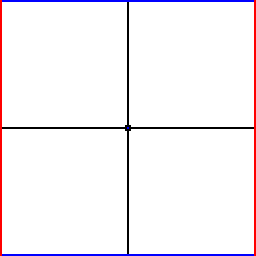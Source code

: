 /******************************************************************************
 *                                 LICENSE                                    *
 ******************************************************************************
 *  This file is part of Mathematics-and-Physics.                             *
 *                                                                            *
 *  Mathematics-and-Physics is free software: you can redistribute it and/or  *
 *  modify it under the terms of the GNU General Public License as published  *
 *  by the Free Software Foundation, either version 3 of the License, or      *
 *  (at your option) any later version.                                       *
 *                                                                            *
 *  Mathematics-and-Physics is distributed in the hope that it will be useful *
 *  but WITHOUT ANY WARRANTY; without even the implied warranty of            *
 *  MERCHANTABILITY or FITNESS FOR A PARTICULAR PURPOSE.  See the             *
 *  GNU General Public License for more details.                              *
 *                                                                            *
 *  You should have received a copy of the GNU General Public License         *
 *  along with Mathematics-and-Physics.  If not, see                          *
 *  <https://www.gnu.org/licenses/>.                                          *
 ******************************************************************************/

/*  Size of the figure.                                                       */
size(128);

/*  Value for the edge of the square.                                         */
real edge = 1.5;

/*  Coordinates for the link.                                                 */
real r = 0.04;

pair P0 = (-edge, 0.0);
pair P1 = (0.0, edge);
pair P2 = (edge, 0.0);
pair P3 = (0.0, -edge);


/*  Pairs for the square representing the torus.                              */
pair V0 = (-edge, -edge);
pair V1 = (edge, -edge);
pair V2 = (-edge, edge);
pair V3 = (edge, edge);

/*  Draw in the link.                                                         */
draw(P0 -- P2);
draw(P1 -- P3);

filldraw(circle((0.0, 0.0), 0.03), blue, black);

/*  Draw in lines to indicate the square.                                     */
draw(V0 -- V1, blue + linewidth(1.0));
draw(V2 -- V3, blue + linewidth(1.0));
draw(V0 -- V2, red + linewidth(1.0));
draw(V1 -- V3, red + linewidth(1.0));

